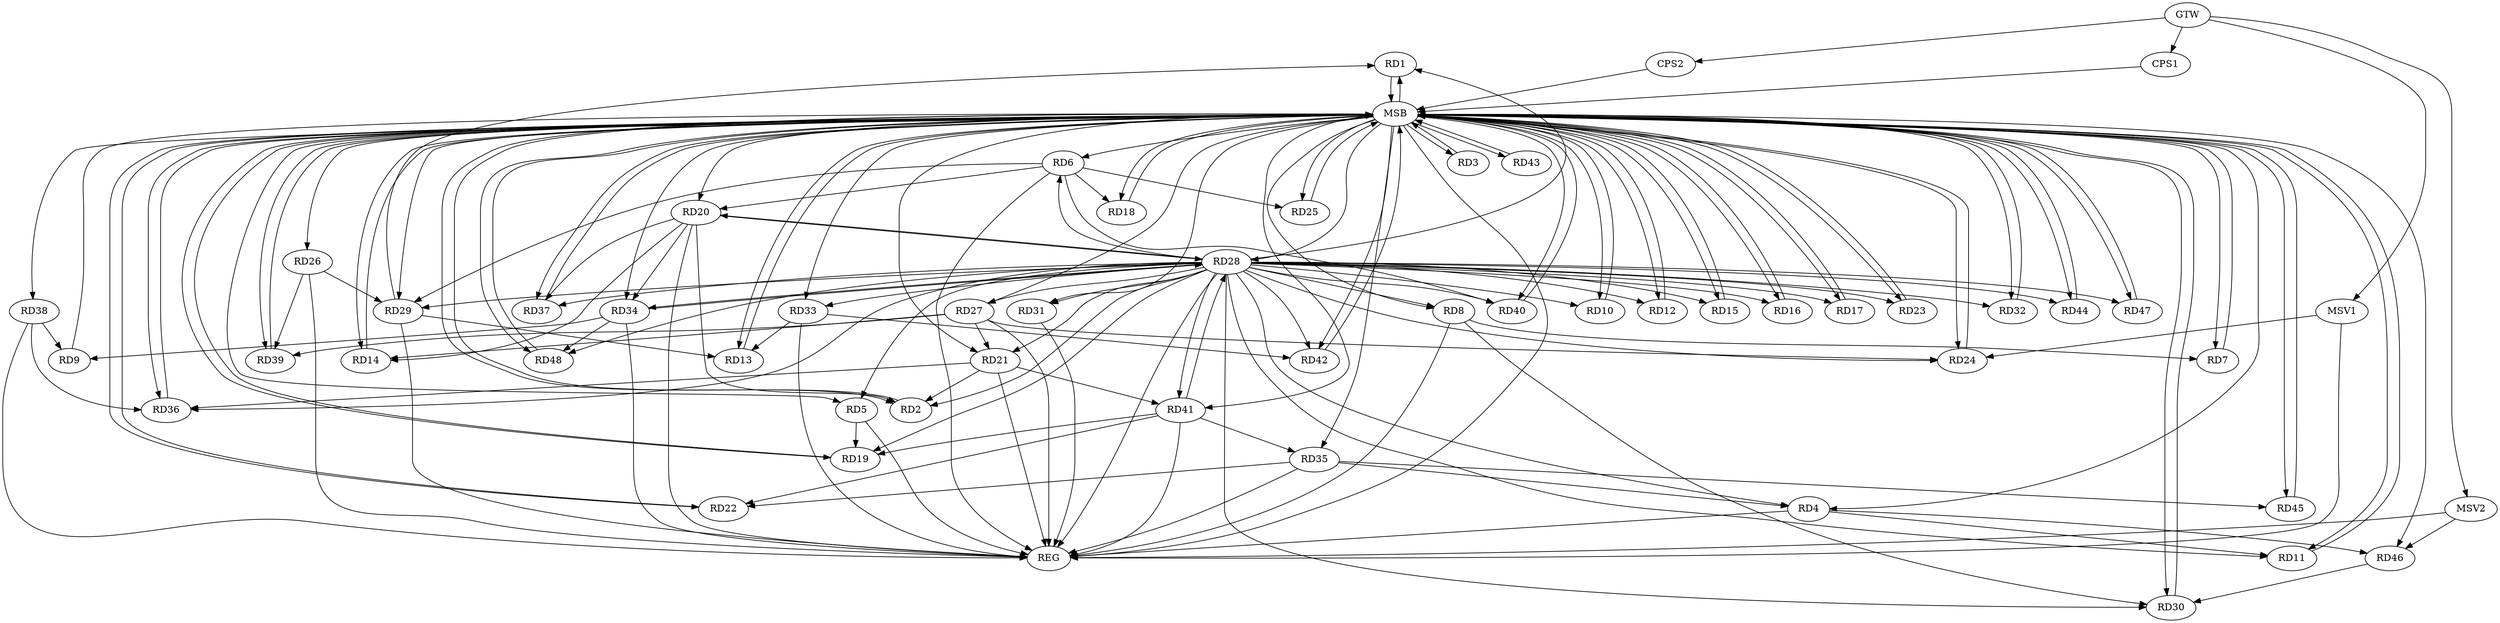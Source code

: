 strict digraph G {
  RD1 [ label="RD1" ];
  RD2 [ label="RD2" ];
  RD3 [ label="RD3" ];
  RD4 [ label="RD4" ];
  RD5 [ label="RD5" ];
  RD6 [ label="RD6" ];
  RD7 [ label="RD7" ];
  RD8 [ label="RD8" ];
  RD9 [ label="RD9" ];
  RD10 [ label="RD10" ];
  RD11 [ label="RD11" ];
  RD12 [ label="RD12" ];
  RD13 [ label="RD13" ];
  RD14 [ label="RD14" ];
  RD15 [ label="RD15" ];
  RD16 [ label="RD16" ];
  RD17 [ label="RD17" ];
  RD18 [ label="RD18" ];
  RD19 [ label="RD19" ];
  RD20 [ label="RD20" ];
  RD21 [ label="RD21" ];
  RD22 [ label="RD22" ];
  RD23 [ label="RD23" ];
  RD24 [ label="RD24" ];
  RD25 [ label="RD25" ];
  RD26 [ label="RD26" ];
  RD27 [ label="RD27" ];
  RD28 [ label="RD28" ];
  RD29 [ label="RD29" ];
  RD30 [ label="RD30" ];
  RD31 [ label="RD31" ];
  RD32 [ label="RD32" ];
  RD33 [ label="RD33" ];
  RD34 [ label="RD34" ];
  RD35 [ label="RD35" ];
  RD36 [ label="RD36" ];
  RD37 [ label="RD37" ];
  RD38 [ label="RD38" ];
  RD39 [ label="RD39" ];
  RD40 [ label="RD40" ];
  RD41 [ label="RD41" ];
  RD42 [ label="RD42" ];
  RD43 [ label="RD43" ];
  RD44 [ label="RD44" ];
  RD45 [ label="RD45" ];
  RD46 [ label="RD46" ];
  RD47 [ label="RD47" ];
  RD48 [ label="RD48" ];
  CPS1 [ label="CPS1" ];
  CPS2 [ label="CPS2" ];
  GTW [ label="GTW" ];
  REG [ label="REG" ];
  MSB [ label="MSB" ];
  MSV1 [ label="MSV1" ];
  MSV2 [ label="MSV2" ];
  RD28 -> RD1;
  RD29 -> RD1;
  RD20 -> RD2;
  RD21 -> RD2;
  RD4 -> RD11;
  RD35 -> RD4;
  RD4 -> RD46;
  RD5 -> RD19;
  RD6 -> RD18;
  RD6 -> RD20;
  RD6 -> RD25;
  RD6 -> RD29;
  RD6 -> RD40;
  RD8 -> RD7;
  RD28 -> RD8;
  RD8 -> RD30;
  RD34 -> RD9;
  RD38 -> RD9;
  RD29 -> RD13;
  RD33 -> RD13;
  RD20 -> RD14;
  RD27 -> RD14;
  RD28 -> RD15;
  RD28 -> RD19;
  RD41 -> RD19;
  RD20 -> RD28;
  RD20 -> RD34;
  RD20 -> RD37;
  RD27 -> RD21;
  RD21 -> RD36;
  RD21 -> RD41;
  RD35 -> RD22;
  RD41 -> RD22;
  RD27 -> RD24;
  RD26 -> RD29;
  RD26 -> RD39;
  RD27 -> RD39;
  RD28 -> RD30;
  RD28 -> RD31;
  RD34 -> RD28;
  RD28 -> RD36;
  RD41 -> RD28;
  RD28 -> RD44;
  RD46 -> RD30;
  RD33 -> RD42;
  RD34 -> RD48;
  RD41 -> RD35;
  RD35 -> RD45;
  RD38 -> RD36;
  GTW -> CPS1;
  GTW -> CPS2;
  RD4 -> REG;
  RD5 -> REG;
  RD6 -> REG;
  RD8 -> REG;
  RD20 -> REG;
  RD21 -> REG;
  RD26 -> REG;
  RD27 -> REG;
  RD28 -> REG;
  RD29 -> REG;
  RD31 -> REG;
  RD33 -> REG;
  RD34 -> REG;
  RD35 -> REG;
  RD38 -> REG;
  RD41 -> REG;
  RD1 -> MSB;
  MSB -> RD6;
  MSB -> RD20;
  MSB -> RD26;
  MSB -> RD34;
  MSB -> RD42;
  MSB -> RD44;
  MSB -> REG;
  RD2 -> MSB;
  MSB -> RD5;
  MSB -> RD11;
  MSB -> RD22;
  MSB -> RD32;
  MSB -> RD36;
  MSB -> RD37;
  MSB -> RD45;
  RD3 -> MSB;
  MSB -> RD12;
  MSB -> RD16;
  MSB -> RD21;
  MSB -> RD23;
  MSB -> RD24;
  MSB -> RD28;
  MSB -> RD38;
  MSB -> RD41;
  RD7 -> MSB;
  MSB -> RD8;
  MSB -> RD17;
  RD9 -> MSB;
  MSB -> RD46;
  RD10 -> MSB;
  MSB -> RD19;
  RD11 -> MSB;
  MSB -> RD7;
  MSB -> RD30;
  RD12 -> MSB;
  MSB -> RD10;
  MSB -> RD31;
  MSB -> RD40;
  MSB -> RD47;
  RD13 -> MSB;
  MSB -> RD1;
  MSB -> RD15;
  MSB -> RD25;
  RD14 -> MSB;
  MSB -> RD3;
  MSB -> RD43;
  RD15 -> MSB;
  MSB -> RD2;
  MSB -> RD14;
  MSB -> RD29;
  RD16 -> MSB;
  MSB -> RD4;
  RD17 -> MSB;
  MSB -> RD13;
  RD18 -> MSB;
  MSB -> RD33;
  RD19 -> MSB;
  MSB -> RD35;
  RD22 -> MSB;
  MSB -> RD27;
  MSB -> RD39;
  RD23 -> MSB;
  MSB -> RD18;
  RD24 -> MSB;
  RD25 -> MSB;
  RD30 -> MSB;
  MSB -> RD48;
  RD32 -> MSB;
  RD36 -> MSB;
  RD37 -> MSB;
  RD39 -> MSB;
  RD40 -> MSB;
  RD42 -> MSB;
  RD43 -> MSB;
  RD44 -> MSB;
  RD45 -> MSB;
  RD47 -> MSB;
  RD48 -> MSB;
  CPS1 -> MSB;
  CPS2 -> MSB;
  RD28 -> RD16;
  RD28 -> RD37;
  RD28 -> RD48;
  RD28 -> RD11;
  RD28 -> RD40;
  RD28 -> RD23;
  RD28 -> RD27;
  RD28 -> RD32;
  RD28 -> RD41;
  RD28 -> RD34;
  RD28 -> RD20;
  RD28 -> RD12;
  RD28 -> RD4;
  RD28 -> RD47;
  RD28 -> RD10;
  RD28 -> RD29;
  RD28 -> RD42;
  RD28 -> RD21;
  RD28 -> RD24;
  RD28 -> RD6;
  RD28 -> RD5;
  RD28 -> RD2;
  RD28 -> RD33;
  RD28 -> RD17;
  MSV1 -> RD24;
  GTW -> MSV1;
  MSV1 -> REG;
  MSV2 -> RD46;
  GTW -> MSV2;
  MSV2 -> REG;
}
